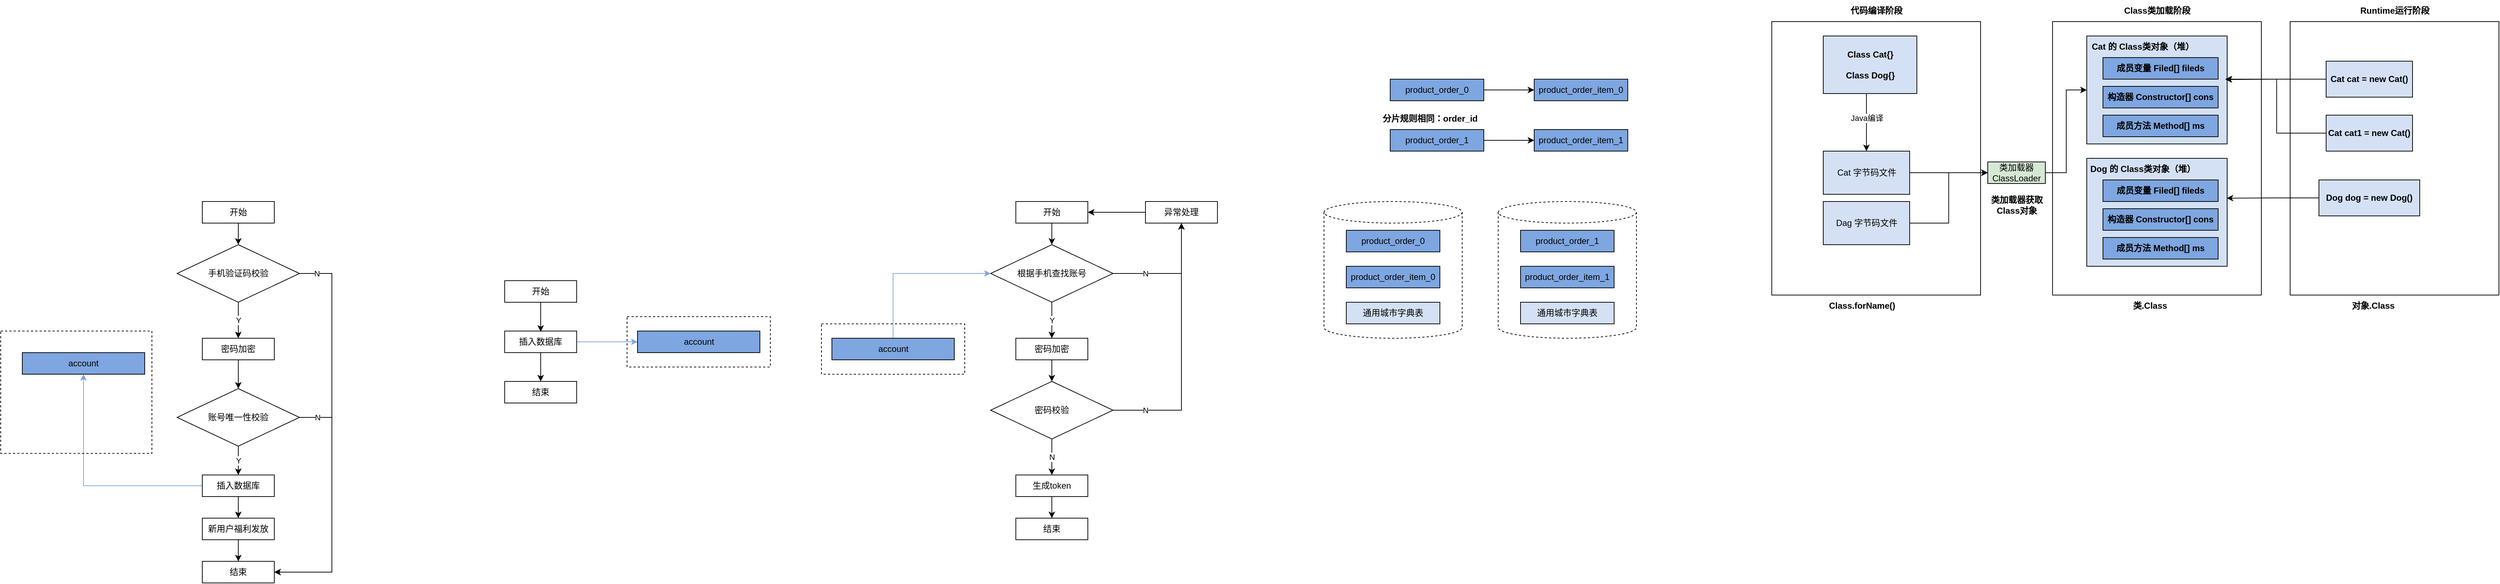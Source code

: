 <mxfile version="24.7.17">
  <diagram name="第 1 页" id="vO-5KL60WhVZvW-t5biG">
    <mxGraphModel dx="1235" dy="1783" grid="1" gridSize="10" guides="1" tooltips="1" connect="1" arrows="1" fold="1" page="1" pageScale="1" pageWidth="827" pageHeight="1169" math="0" shadow="0">
      <root>
        <mxCell id="0" />
        <mxCell id="1" parent="0" />
        <mxCell id="7dtAC1SlJE9wVKhIc8UQ-5" value="" style="edgeStyle=orthogonalEdgeStyle;rounded=0;orthogonalLoop=1;jettySize=auto;html=1;" parent="1" source="7dtAC1SlJE9wVKhIc8UQ-1" target="7dtAC1SlJE9wVKhIc8UQ-4" edge="1">
          <mxGeometry relative="1" as="geometry" />
        </mxCell>
        <mxCell id="7dtAC1SlJE9wVKhIc8UQ-1" value="开始" style="rounded=0;whiteSpace=wrap;html=1;fillColor=none;" parent="1" vertex="1">
          <mxGeometry x="310" y="160" width="100" height="30" as="geometry" />
        </mxCell>
        <mxCell id="7dtAC1SlJE9wVKhIc8UQ-7" value="Y" style="edgeStyle=orthogonalEdgeStyle;rounded=0;orthogonalLoop=1;jettySize=auto;html=1;" parent="1" source="7dtAC1SlJE9wVKhIc8UQ-4" target="7dtAC1SlJE9wVKhIc8UQ-6" edge="1">
          <mxGeometry relative="1" as="geometry" />
        </mxCell>
        <mxCell id="7dtAC1SlJE9wVKhIc8UQ-18" value="N" style="edgeStyle=orthogonalEdgeStyle;rounded=0;orthogonalLoop=1;jettySize=auto;html=1;entryX=1;entryY=0.5;entryDx=0;entryDy=0;" parent="1" source="7dtAC1SlJE9wVKhIc8UQ-4" target="7dtAC1SlJE9wVKhIc8UQ-16" edge="1">
          <mxGeometry x="-0.911" relative="1" as="geometry">
            <Array as="points">
              <mxPoint x="490" y="260" />
              <mxPoint x="490" y="675" />
            </Array>
            <mxPoint as="offset" />
          </mxGeometry>
        </mxCell>
        <mxCell id="7dtAC1SlJE9wVKhIc8UQ-4" value="手机验证码校验" style="rhombus;whiteSpace=wrap;html=1;fillColor=none;" parent="1" vertex="1">
          <mxGeometry x="275" y="220" width="170" height="80" as="geometry" />
        </mxCell>
        <mxCell id="7dtAC1SlJE9wVKhIc8UQ-9" value="" style="edgeStyle=orthogonalEdgeStyle;rounded=0;orthogonalLoop=1;jettySize=auto;html=1;" parent="1" source="7dtAC1SlJE9wVKhIc8UQ-6" target="7dtAC1SlJE9wVKhIc8UQ-8" edge="1">
          <mxGeometry relative="1" as="geometry" />
        </mxCell>
        <mxCell id="7dtAC1SlJE9wVKhIc8UQ-6" value="密码加密" style="rounded=0;whiteSpace=wrap;html=1;fillColor=none;" parent="1" vertex="1">
          <mxGeometry x="310" y="350" width="100" height="30" as="geometry" />
        </mxCell>
        <mxCell id="7dtAC1SlJE9wVKhIc8UQ-11" value="Y" style="edgeStyle=orthogonalEdgeStyle;rounded=0;orthogonalLoop=1;jettySize=auto;html=1;" parent="1" source="7dtAC1SlJE9wVKhIc8UQ-8" target="7dtAC1SlJE9wVKhIc8UQ-10" edge="1">
          <mxGeometry relative="1" as="geometry" />
        </mxCell>
        <mxCell id="7dtAC1SlJE9wVKhIc8UQ-19" value="N" style="edgeStyle=orthogonalEdgeStyle;rounded=0;orthogonalLoop=1;jettySize=auto;html=1;entryX=1;entryY=0.5;entryDx=0;entryDy=0;" parent="1" source="7dtAC1SlJE9wVKhIc8UQ-8" target="7dtAC1SlJE9wVKhIc8UQ-16" edge="1">
          <mxGeometry x="-0.853" relative="1" as="geometry">
            <Array as="points">
              <mxPoint x="490" y="460" />
              <mxPoint x="490" y="675" />
            </Array>
            <mxPoint as="offset" />
          </mxGeometry>
        </mxCell>
        <mxCell id="7dtAC1SlJE9wVKhIc8UQ-8" value="账号唯一性校验" style="rhombus;whiteSpace=wrap;html=1;fillColor=none;" parent="1" vertex="1">
          <mxGeometry x="275" y="420" width="170" height="80" as="geometry" />
        </mxCell>
        <mxCell id="7dtAC1SlJE9wVKhIc8UQ-15" value="" style="edgeStyle=orthogonalEdgeStyle;rounded=0;orthogonalLoop=1;jettySize=auto;html=1;" parent="1" source="7dtAC1SlJE9wVKhIc8UQ-10" target="7dtAC1SlJE9wVKhIc8UQ-14" edge="1">
          <mxGeometry relative="1" as="geometry" />
        </mxCell>
        <mxCell id="7dtAC1SlJE9wVKhIc8UQ-20" style="edgeStyle=orthogonalEdgeStyle;rounded=0;orthogonalLoop=1;jettySize=auto;html=1;strokeColor=#7EA6E0;" parent="1" source="7dtAC1SlJE9wVKhIc8UQ-10" target="7dtAC1SlJE9wVKhIc8UQ-13" edge="1">
          <mxGeometry relative="1" as="geometry" />
        </mxCell>
        <mxCell id="7dtAC1SlJE9wVKhIc8UQ-10" value="插入数据库" style="rounded=0;whiteSpace=wrap;html=1;fillColor=none;" parent="1" vertex="1">
          <mxGeometry x="310" y="540" width="100" height="30" as="geometry" />
        </mxCell>
        <mxCell id="7dtAC1SlJE9wVKhIc8UQ-12" value="" style="rounded=0;whiteSpace=wrap;html=1;fillColor=none;dashed=1;" parent="1" vertex="1">
          <mxGeometry x="30" y="340" width="210" height="170" as="geometry" />
        </mxCell>
        <mxCell id="7dtAC1SlJE9wVKhIc8UQ-13" value="account" style="rounded=0;whiteSpace=wrap;html=1;fillColor=#7EA6E0;" parent="1" vertex="1">
          <mxGeometry x="60" y="370" width="170" height="30" as="geometry" />
        </mxCell>
        <mxCell id="7dtAC1SlJE9wVKhIc8UQ-17" value="" style="edgeStyle=orthogonalEdgeStyle;rounded=0;orthogonalLoop=1;jettySize=auto;html=1;" parent="1" source="7dtAC1SlJE9wVKhIc8UQ-14" target="7dtAC1SlJE9wVKhIc8UQ-16" edge="1">
          <mxGeometry relative="1" as="geometry" />
        </mxCell>
        <mxCell id="7dtAC1SlJE9wVKhIc8UQ-14" value="新用户福利发放" style="rounded=0;whiteSpace=wrap;html=1;fillColor=none;" parent="1" vertex="1">
          <mxGeometry x="310" y="600" width="100" height="30" as="geometry" />
        </mxCell>
        <mxCell id="7dtAC1SlJE9wVKhIc8UQ-16" value="结束" style="rounded=0;whiteSpace=wrap;html=1;fillColor=none;" parent="1" vertex="1">
          <mxGeometry x="310" y="660" width="100" height="30" as="geometry" />
        </mxCell>
        <mxCell id="7dtAC1SlJE9wVKhIc8UQ-31" value="" style="edgeStyle=orthogonalEdgeStyle;rounded=0;orthogonalLoop=1;jettySize=auto;html=1;" parent="1" source="7dtAC1SlJE9wVKhIc8UQ-28" edge="1">
          <mxGeometry relative="1" as="geometry">
            <mxPoint x="780.0" y="341" as="targetPoint" />
          </mxGeometry>
        </mxCell>
        <mxCell id="7dtAC1SlJE9wVKhIc8UQ-28" value="开始" style="rounded=0;whiteSpace=wrap;html=1;fillColor=none;" parent="1" vertex="1">
          <mxGeometry x="730" y="270" width="100" height="30" as="geometry" />
        </mxCell>
        <mxCell id="7dtAC1SlJE9wVKhIc8UQ-36" style="edgeStyle=orthogonalEdgeStyle;rounded=0;orthogonalLoop=1;jettySize=auto;html=1;entryX=0;entryY=0.5;entryDx=0;entryDy=0;strokeColor=#7EA6E0;" parent="1" source="7dtAC1SlJE9wVKhIc8UQ-33" target="7dtAC1SlJE9wVKhIc8UQ-25" edge="1">
          <mxGeometry relative="1" as="geometry" />
        </mxCell>
        <mxCell id="7dtAC1SlJE9wVKhIc8UQ-43" value="" style="edgeStyle=orthogonalEdgeStyle;rounded=0;orthogonalLoop=1;jettySize=auto;html=1;" parent="1" source="7dtAC1SlJE9wVKhIc8UQ-33" target="7dtAC1SlJE9wVKhIc8UQ-40" edge="1">
          <mxGeometry relative="1" as="geometry" />
        </mxCell>
        <mxCell id="7dtAC1SlJE9wVKhIc8UQ-33" value="插入数据库" style="rounded=0;whiteSpace=wrap;html=1;fillColor=none;" parent="1" vertex="1">
          <mxGeometry x="730" y="340" width="100" height="30" as="geometry" />
        </mxCell>
        <mxCell id="7dtAC1SlJE9wVKhIc8UQ-40" value="结束" style="rounded=0;whiteSpace=wrap;html=1;fillColor=none;" parent="1" vertex="1">
          <mxGeometry x="730" y="410" width="100" height="30" as="geometry" />
        </mxCell>
        <mxCell id="7dtAC1SlJE9wVKhIc8UQ-24" value="" style="rounded=0;whiteSpace=wrap;html=1;fillColor=none;dashed=1;" parent="1" vertex="1">
          <mxGeometry x="900" y="320" width="199" height="70" as="geometry" />
        </mxCell>
        <mxCell id="7dtAC1SlJE9wVKhIc8UQ-25" value="account" style="rounded=0;whiteSpace=wrap;html=1;fillColor=#7EA6E0;" parent="1" vertex="1">
          <mxGeometry x="914.5" y="340" width="170" height="30" as="geometry" />
        </mxCell>
        <mxCell id="vSEwYygJi2QSESKw-jdO-1" value="" style="edgeStyle=orthogonalEdgeStyle;rounded=0;orthogonalLoop=1;jettySize=auto;html=1;" parent="1" source="vSEwYygJi2QSESKw-jdO-2" target="vSEwYygJi2QSESKw-jdO-5" edge="1">
          <mxGeometry relative="1" as="geometry" />
        </mxCell>
        <mxCell id="vSEwYygJi2QSESKw-jdO-2" value="开始" style="rounded=0;whiteSpace=wrap;html=1;fillColor=none;" parent="1" vertex="1">
          <mxGeometry x="1440" y="160" width="100" height="30" as="geometry" />
        </mxCell>
        <mxCell id="vSEwYygJi2QSESKw-jdO-3" value="Y" style="edgeStyle=orthogonalEdgeStyle;rounded=0;orthogonalLoop=1;jettySize=auto;html=1;" parent="1" source="vSEwYygJi2QSESKw-jdO-5" target="vSEwYygJi2QSESKw-jdO-7" edge="1">
          <mxGeometry relative="1" as="geometry" />
        </mxCell>
        <mxCell id="vSEwYygJi2QSESKw-jdO-30" value="N" style="edgeStyle=orthogonalEdgeStyle;rounded=0;orthogonalLoop=1;jettySize=auto;html=1;entryX=0.5;entryY=1;entryDx=0;entryDy=0;" parent="1" source="vSEwYygJi2QSESKw-jdO-5" target="vSEwYygJi2QSESKw-jdO-29" edge="1">
          <mxGeometry x="-0.455" relative="1" as="geometry">
            <mxPoint as="offset" />
          </mxGeometry>
        </mxCell>
        <mxCell id="vSEwYygJi2QSESKw-jdO-5" value="根据手机查找账号" style="rhombus;whiteSpace=wrap;html=1;fillColor=none;" parent="1" vertex="1">
          <mxGeometry x="1405" y="220" width="170" height="80" as="geometry" />
        </mxCell>
        <mxCell id="vSEwYygJi2QSESKw-jdO-25" value="" style="edgeStyle=orthogonalEdgeStyle;rounded=0;orthogonalLoop=1;jettySize=auto;html=1;" parent="1" source="vSEwYygJi2QSESKw-jdO-7" target="vSEwYygJi2QSESKw-jdO-24" edge="1">
          <mxGeometry relative="1" as="geometry" />
        </mxCell>
        <mxCell id="vSEwYygJi2QSESKw-jdO-7" value="密码加密" style="rounded=0;whiteSpace=wrap;html=1;fillColor=none;" parent="1" vertex="1">
          <mxGeometry x="1440" y="350" width="100" height="30" as="geometry" />
        </mxCell>
        <mxCell id="vSEwYygJi2QSESKw-jdO-18" value="结束" style="rounded=0;whiteSpace=wrap;html=1;fillColor=none;" parent="1" vertex="1">
          <mxGeometry x="1440" y="600" width="100" height="30" as="geometry" />
        </mxCell>
        <mxCell id="vSEwYygJi2QSESKw-jdO-19" value="" style="rounded=0;whiteSpace=wrap;html=1;fillColor=none;dashed=1;" parent="1" vertex="1">
          <mxGeometry x="1170" y="330" width="199" height="70" as="geometry" />
        </mxCell>
        <mxCell id="vSEwYygJi2QSESKw-jdO-21" style="edgeStyle=orthogonalEdgeStyle;rounded=0;orthogonalLoop=1;jettySize=auto;html=1;entryX=0;entryY=0.5;entryDx=0;entryDy=0;strokeColor=#7EA6E0;" parent="1" source="vSEwYygJi2QSESKw-jdO-20" target="vSEwYygJi2QSESKw-jdO-5" edge="1">
          <mxGeometry relative="1" as="geometry">
            <Array as="points">
              <mxPoint x="1270" y="260" />
            </Array>
          </mxGeometry>
        </mxCell>
        <mxCell id="vSEwYygJi2QSESKw-jdO-20" value="account" style="rounded=0;whiteSpace=wrap;html=1;fillColor=#7EA6E0;" parent="1" vertex="1">
          <mxGeometry x="1184.5" y="350" width="170" height="30" as="geometry" />
        </mxCell>
        <mxCell id="vSEwYygJi2QSESKw-jdO-27" value="" style="edgeStyle=orthogonalEdgeStyle;rounded=0;orthogonalLoop=1;jettySize=auto;html=1;" parent="1" source="vSEwYygJi2QSESKw-jdO-23" target="vSEwYygJi2QSESKw-jdO-18" edge="1">
          <mxGeometry relative="1" as="geometry" />
        </mxCell>
        <mxCell id="vSEwYygJi2QSESKw-jdO-23" value="生成token" style="rounded=0;whiteSpace=wrap;html=1;fillColor=none;" parent="1" vertex="1">
          <mxGeometry x="1440" y="540" width="100" height="30" as="geometry" />
        </mxCell>
        <mxCell id="vSEwYygJi2QSESKw-jdO-26" value="N" style="edgeStyle=orthogonalEdgeStyle;rounded=0;orthogonalLoop=1;jettySize=auto;html=1;" parent="1" source="vSEwYygJi2QSESKw-jdO-24" target="vSEwYygJi2QSESKw-jdO-23" edge="1">
          <mxGeometry relative="1" as="geometry" />
        </mxCell>
        <mxCell id="vSEwYygJi2QSESKw-jdO-33" value="N" style="edgeStyle=orthogonalEdgeStyle;rounded=0;orthogonalLoop=1;jettySize=auto;html=1;entryX=0.5;entryY=1;entryDx=0;entryDy=0;" parent="1" source="vSEwYygJi2QSESKw-jdO-24" target="vSEwYygJi2QSESKw-jdO-29" edge="1">
          <mxGeometry x="-0.747" relative="1" as="geometry">
            <mxPoint as="offset" />
          </mxGeometry>
        </mxCell>
        <mxCell id="vSEwYygJi2QSESKw-jdO-24" value="密码校验" style="rhombus;whiteSpace=wrap;html=1;fillColor=none;" parent="1" vertex="1">
          <mxGeometry x="1405" y="410" width="170" height="80" as="geometry" />
        </mxCell>
        <mxCell id="vSEwYygJi2QSESKw-jdO-31" style="edgeStyle=orthogonalEdgeStyle;rounded=0;orthogonalLoop=1;jettySize=auto;html=1;" parent="1" source="vSEwYygJi2QSESKw-jdO-29" target="vSEwYygJi2QSESKw-jdO-2" edge="1">
          <mxGeometry relative="1" as="geometry" />
        </mxCell>
        <mxCell id="vSEwYygJi2QSESKw-jdO-29" value="异常处理" style="rounded=0;whiteSpace=wrap;html=1;fillColor=none;" parent="1" vertex="1">
          <mxGeometry x="1620" y="160" width="100" height="30" as="geometry" />
        </mxCell>
        <mxCell id="hxnyZ7wzCu-Sgj7sRI47-22" style="edgeStyle=none;rounded=0;orthogonalLoop=1;jettySize=auto;html=1;" parent="1" source="hxnyZ7wzCu-Sgj7sRI47-5" target="hxnyZ7wzCu-Sgj7sRI47-10" edge="1">
          <mxGeometry relative="1" as="geometry" />
        </mxCell>
        <mxCell id="hxnyZ7wzCu-Sgj7sRI47-5" value="product_order_0" style="rounded=0;whiteSpace=wrap;html=1;fillColor=#7EA6E0;" parent="1" vertex="1">
          <mxGeometry x="1960" y="-10" width="130" height="30" as="geometry" />
        </mxCell>
        <mxCell id="hxnyZ7wzCu-Sgj7sRI47-10" value="product_order_item_0" style="rounded=0;whiteSpace=wrap;html=1;fillColor=#7EA6E0;" parent="1" vertex="1">
          <mxGeometry x="2160" y="-10" width="130" height="30" as="geometry" />
        </mxCell>
        <mxCell id="hxnyZ7wzCu-Sgj7sRI47-23" style="edgeStyle=none;rounded=0;orthogonalLoop=1;jettySize=auto;html=1;entryX=0;entryY=0.5;entryDx=0;entryDy=0;" parent="1" source="hxnyZ7wzCu-Sgj7sRI47-11" target="hxnyZ7wzCu-Sgj7sRI47-13" edge="1">
          <mxGeometry relative="1" as="geometry" />
        </mxCell>
        <mxCell id="hxnyZ7wzCu-Sgj7sRI47-11" value="product_order_1" style="rounded=0;whiteSpace=wrap;html=1;fillColor=#7EA6E0;" parent="1" vertex="1">
          <mxGeometry x="1960" y="60" width="130" height="30" as="geometry" />
        </mxCell>
        <mxCell id="hxnyZ7wzCu-Sgj7sRI47-13" value="product_order_item_1" style="rounded=0;whiteSpace=wrap;html=1;fillColor=#7EA6E0;" parent="1" vertex="1">
          <mxGeometry x="2160" y="60" width="130" height="30" as="geometry" />
        </mxCell>
        <mxCell id="hxnyZ7wzCu-Sgj7sRI47-19" value="分片规则相同：order_id" style="text;html=1;align=center;verticalAlign=middle;resizable=0;points=[];autosize=1;strokeColor=none;fillColor=none;fontStyle=1" parent="1" vertex="1">
          <mxGeometry x="1940" y="30" width="150" height="30" as="geometry" />
        </mxCell>
        <mxCell id="hxnyZ7wzCu-Sgj7sRI47-1" value="" style="shape=cylinder3;whiteSpace=wrap;html=1;boundedLbl=1;backgroundOutline=1;size=15;fillColor=none;dashed=1;" parent="1" vertex="1">
          <mxGeometry x="1868" y="160" width="192" height="190" as="geometry" />
        </mxCell>
        <mxCell id="hxnyZ7wzCu-Sgj7sRI47-2" value="product_order_0" style="rounded=0;whiteSpace=wrap;html=1;fillColor=#7EA6E0;" parent="1" vertex="1">
          <mxGeometry x="1899" y="200" width="130" height="30" as="geometry" />
        </mxCell>
        <mxCell id="hxnyZ7wzCu-Sgj7sRI47-3" value="product_order_item_0" style="rounded=0;whiteSpace=wrap;html=1;fillColor=#7EA6E0;" parent="1" vertex="1">
          <mxGeometry x="1899" y="250" width="130" height="30" as="geometry" />
        </mxCell>
        <mxCell id="hxnyZ7wzCu-Sgj7sRI47-24" value="通用城市字典表" style="rounded=0;whiteSpace=wrap;html=1;fillColor=#D4E1F5;" parent="1" vertex="1">
          <mxGeometry x="1899" y="300" width="130" height="30" as="geometry" />
        </mxCell>
        <mxCell id="hxnyZ7wzCu-Sgj7sRI47-25" value="" style="shape=cylinder3;whiteSpace=wrap;html=1;boundedLbl=1;backgroundOutline=1;size=15;fillColor=none;dashed=1;" parent="1" vertex="1">
          <mxGeometry x="2110" y="160" width="192" height="190" as="geometry" />
        </mxCell>
        <mxCell id="hxnyZ7wzCu-Sgj7sRI47-26" value="product_order_1" style="rounded=0;whiteSpace=wrap;html=1;fillColor=#7EA6E0;" parent="1" vertex="1">
          <mxGeometry x="2141" y="200" width="130" height="30" as="geometry" />
        </mxCell>
        <mxCell id="hxnyZ7wzCu-Sgj7sRI47-27" value="product_order_item_1" style="rounded=0;whiteSpace=wrap;html=1;fillColor=#7EA6E0;" parent="1" vertex="1">
          <mxGeometry x="2141" y="250" width="130" height="30" as="geometry" />
        </mxCell>
        <mxCell id="hxnyZ7wzCu-Sgj7sRI47-28" value="通用城市字典表" style="rounded=0;whiteSpace=wrap;html=1;fillColor=#D4E1F5;" parent="1" vertex="1">
          <mxGeometry x="2141" y="300" width="130" height="30" as="geometry" />
        </mxCell>
        <mxCell id="hxnyZ7wzCu-Sgj7sRI47-37" value="" style="group;align=center;" parent="1" vertex="1" connectable="0">
          <mxGeometry x="2490" y="-120" width="290" height="410" as="geometry" />
        </mxCell>
        <mxCell id="hxnyZ7wzCu-Sgj7sRI47-29" value="" style="rounded=0;whiteSpace=wrap;html=1;fillColor=none;" parent="hxnyZ7wzCu-Sgj7sRI47-37" vertex="1">
          <mxGeometry y="30" width="290" height="380" as="geometry" />
        </mxCell>
        <mxCell id="hxnyZ7wzCu-Sgj7sRI47-30" value="代码编译阶段" style="text;html=1;align=center;verticalAlign=middle;resizable=0;points=[];autosize=1;strokeColor=none;fillColor=none;fontStyle=1" parent="hxnyZ7wzCu-Sgj7sRI47-37" vertex="1">
          <mxGeometry x="95" width="100" height="30" as="geometry" />
        </mxCell>
        <mxCell id="hxnyZ7wzCu-Sgj7sRI47-46" style="edgeStyle=elbowEdgeStyle;rounded=0;orthogonalLoop=1;jettySize=auto;html=1;entryX=0.5;entryY=0;entryDx=0;entryDy=0;" parent="hxnyZ7wzCu-Sgj7sRI47-37" source="hxnyZ7wzCu-Sgj7sRI47-40" target="oDU6o3JR0RXQvtxgKEKO-12" edge="1">
          <mxGeometry relative="1" as="geometry">
            <mxPoint x="132" y="200" as="targetPoint" />
          </mxGeometry>
        </mxCell>
        <mxCell id="hxnyZ7wzCu-Sgj7sRI47-47" value="Java编译" style="edgeLabel;html=1;align=center;verticalAlign=middle;resizable=0;points=[];" parent="hxnyZ7wzCu-Sgj7sRI47-46" vertex="1" connectable="0">
          <mxGeometry x="-0.161" relative="1" as="geometry">
            <mxPoint as="offset" />
          </mxGeometry>
        </mxCell>
        <mxCell id="hxnyZ7wzCu-Sgj7sRI47-40" value="&lt;b&gt;Class Cat{}&lt;/b&gt;&lt;div&gt;&lt;b&gt;&lt;br&gt;&lt;/b&gt;&lt;/div&gt;&lt;div&gt;&lt;b&gt;Class Dog{}&lt;/b&gt;&lt;/div&gt;" style="rounded=0;whiteSpace=wrap;html=1;align=center;fillColor=#D4E1F5;" parent="hxnyZ7wzCu-Sgj7sRI47-37" vertex="1">
          <mxGeometry x="71.52" y="50" width="130" height="80" as="geometry" />
        </mxCell>
        <mxCell id="oDU6o3JR0RXQvtxgKEKO-2" value="Dag 字节码文件" style="rounded=0;whiteSpace=wrap;html=1;align=center;fillColor=#D4E1F5;" vertex="1" parent="hxnyZ7wzCu-Sgj7sRI47-37">
          <mxGeometry x="71.52" y="280" width="120" height="60" as="geometry" />
        </mxCell>
        <mxCell id="oDU6o3JR0RXQvtxgKEKO-12" value="Cat 字节码文件" style="rounded=0;whiteSpace=wrap;html=1;align=center;fillColor=#D4E1F5;" vertex="1" parent="hxnyZ7wzCu-Sgj7sRI47-37">
          <mxGeometry x="71.52" y="210" width="120" height="60" as="geometry" />
        </mxCell>
        <mxCell id="hxnyZ7wzCu-Sgj7sRI47-38" value="" style="group" parent="1" vertex="1" connectable="0">
          <mxGeometry x="2880" y="-120" width="290" height="410" as="geometry" />
        </mxCell>
        <mxCell id="hxnyZ7wzCu-Sgj7sRI47-31" value="" style="rounded=0;whiteSpace=wrap;html=1;fillColor=none;" parent="hxnyZ7wzCu-Sgj7sRI47-38" vertex="1">
          <mxGeometry y="30" width="290" height="380" as="geometry" />
        </mxCell>
        <mxCell id="hxnyZ7wzCu-Sgj7sRI47-32" value="Class类加载阶段" style="text;html=1;align=center;verticalAlign=middle;resizable=0;points=[];autosize=1;strokeColor=none;fillColor=none;fontStyle=1" parent="hxnyZ7wzCu-Sgj7sRI47-38" vertex="1">
          <mxGeometry x="90" width="110" height="30" as="geometry" />
        </mxCell>
        <mxCell id="hxnyZ7wzCu-Sgj7sRI47-60" value="" style="rounded=0;whiteSpace=wrap;html=1;align=left;fillColor=#D4E1F5;" parent="hxnyZ7wzCu-Sgj7sRI47-38" vertex="1">
          <mxGeometry x="47.5" y="50" width="195" height="150" as="geometry" />
        </mxCell>
        <mxCell id="hxnyZ7wzCu-Sgj7sRI47-61" value="&lt;b&gt;Cat 的 Class类对象（堆）&lt;/b&gt;" style="text;html=1;align=center;verticalAlign=middle;resizable=0;points=[];autosize=1;strokeColor=none;fillColor=none;" parent="hxnyZ7wzCu-Sgj7sRI47-38" vertex="1">
          <mxGeometry x="40" y="50" width="170" height="30" as="geometry" />
        </mxCell>
        <mxCell id="hxnyZ7wzCu-Sgj7sRI47-62" value="&lt;b&gt;成员变量 Filed[] fileds&lt;/b&gt;" style="rounded=0;whiteSpace=wrap;html=1;fillColor=#7EA6E0;" parent="hxnyZ7wzCu-Sgj7sRI47-38" vertex="1">
          <mxGeometry x="70" y="80" width="160" height="30" as="geometry" />
        </mxCell>
        <mxCell id="hxnyZ7wzCu-Sgj7sRI47-63" value="&lt;b&gt;构造器 Constructor[] cons&lt;/b&gt;" style="rounded=0;whiteSpace=wrap;html=1;fillColor=#7EA6E0;" parent="hxnyZ7wzCu-Sgj7sRI47-38" vertex="1">
          <mxGeometry x="70" y="120" width="160" height="30" as="geometry" />
        </mxCell>
        <mxCell id="hxnyZ7wzCu-Sgj7sRI47-64" value="&lt;b&gt;成员方法 Method[] ms&lt;/b&gt;" style="rounded=0;whiteSpace=wrap;html=1;fillColor=#7EA6E0;" parent="hxnyZ7wzCu-Sgj7sRI47-38" vertex="1">
          <mxGeometry x="70" y="160" width="160" height="30" as="geometry" />
        </mxCell>
        <mxCell id="oDU6o3JR0RXQvtxgKEKO-18" value="" style="rounded=0;whiteSpace=wrap;html=1;align=left;fillColor=#D4E1F5;" vertex="1" parent="hxnyZ7wzCu-Sgj7sRI47-38">
          <mxGeometry x="47.5" y="220" width="195" height="150" as="geometry" />
        </mxCell>
        <mxCell id="oDU6o3JR0RXQvtxgKEKO-19" value="&lt;b&gt;Dog 的 Class类对象（堆）&lt;/b&gt;" style="text;html=1;align=center;verticalAlign=middle;resizable=0;points=[];autosize=1;strokeColor=none;fillColor=none;" vertex="1" parent="hxnyZ7wzCu-Sgj7sRI47-38">
          <mxGeometry x="40" y="220" width="170" height="30" as="geometry" />
        </mxCell>
        <mxCell id="oDU6o3JR0RXQvtxgKEKO-20" value="&lt;b&gt;成员变量 Filed[] fileds&lt;/b&gt;" style="rounded=0;whiteSpace=wrap;html=1;fillColor=#7EA6E0;" vertex="1" parent="hxnyZ7wzCu-Sgj7sRI47-38">
          <mxGeometry x="70" y="250" width="160" height="30" as="geometry" />
        </mxCell>
        <mxCell id="oDU6o3JR0RXQvtxgKEKO-21" value="&lt;b&gt;构造器 Constructor[] cons&lt;/b&gt;" style="rounded=0;whiteSpace=wrap;html=1;fillColor=#7EA6E0;" vertex="1" parent="hxnyZ7wzCu-Sgj7sRI47-38">
          <mxGeometry x="70" y="290" width="160" height="30" as="geometry" />
        </mxCell>
        <mxCell id="oDU6o3JR0RXQvtxgKEKO-22" value="&lt;b&gt;成员方法 Method[] ms&lt;/b&gt;" style="rounded=0;whiteSpace=wrap;html=1;fillColor=#7EA6E0;" vertex="1" parent="hxnyZ7wzCu-Sgj7sRI47-38">
          <mxGeometry x="70" y="330" width="160" height="30" as="geometry" />
        </mxCell>
        <mxCell id="hxnyZ7wzCu-Sgj7sRI47-39" value="" style="group" parent="1" vertex="1" connectable="0">
          <mxGeometry x="3210" y="-120" width="290" height="410" as="geometry" />
        </mxCell>
        <mxCell id="hxnyZ7wzCu-Sgj7sRI47-33" value="" style="rounded=0;whiteSpace=wrap;html=1;fillColor=none;" parent="hxnyZ7wzCu-Sgj7sRI47-39" vertex="1">
          <mxGeometry y="30" width="290" height="380" as="geometry" />
        </mxCell>
        <mxCell id="hxnyZ7wzCu-Sgj7sRI47-34" value="Runtime运行阶段" style="text;html=1;align=center;verticalAlign=middle;resizable=0;points=[];autosize=1;strokeColor=none;fillColor=none;fontStyle=1" parent="hxnyZ7wzCu-Sgj7sRI47-39" vertex="1">
          <mxGeometry x="85" width="120" height="30" as="geometry" />
        </mxCell>
        <mxCell id="hxnyZ7wzCu-Sgj7sRI47-78" value="&lt;div&gt;&lt;b&gt;Cat cat = new Cat()&lt;/b&gt;&lt;/div&gt;" style="rounded=0;whiteSpace=wrap;html=1;align=center;fillColor=#D4E1F5;" parent="hxnyZ7wzCu-Sgj7sRI47-39" vertex="1">
          <mxGeometry x="50" y="85" width="120" height="50" as="geometry" />
        </mxCell>
        <mxCell id="hxnyZ7wzCu-Sgj7sRI47-79" value="&lt;b&gt;&lt;br&gt;&lt;/b&gt;" style="text;html=1;align=center;verticalAlign=middle;resizable=0;points=[];autosize=1;strokeColor=none;fillColor=none;" parent="hxnyZ7wzCu-Sgj7sRI47-39" vertex="1">
          <mxGeometry x="90" y="95" width="20" height="30" as="geometry" />
        </mxCell>
        <mxCell id="oDU6o3JR0RXQvtxgKEKO-15" value="&lt;div&gt;&lt;b&gt;Cat cat1 = new Cat()&lt;/b&gt;&lt;/div&gt;" style="rounded=0;whiteSpace=wrap;html=1;align=center;fillColor=#D4E1F5;" vertex="1" parent="hxnyZ7wzCu-Sgj7sRI47-39">
          <mxGeometry x="50" y="160" width="120" height="50" as="geometry" />
        </mxCell>
        <mxCell id="oDU6o3JR0RXQvtxgKEKO-29" value="&lt;div&gt;&lt;b&gt;Dog dog = new Dog()&lt;/b&gt;&lt;/div&gt;" style="rounded=0;whiteSpace=wrap;html=1;align=center;fillColor=#D4E1F5;" vertex="1" parent="hxnyZ7wzCu-Sgj7sRI47-39">
          <mxGeometry x="40" y="250" width="140" height="50" as="geometry" />
        </mxCell>
        <mxCell id="hxnyZ7wzCu-Sgj7sRI47-77" style="edgeStyle=elbowEdgeStyle;rounded=0;orthogonalLoop=1;jettySize=auto;html=1;entryX=0;entryY=0.5;entryDx=0;entryDy=0;" parent="1" source="hxnyZ7wzCu-Sgj7sRI47-74" target="hxnyZ7wzCu-Sgj7sRI47-60" edge="1">
          <mxGeometry relative="1" as="geometry" />
        </mxCell>
        <mxCell id="hxnyZ7wzCu-Sgj7sRI47-74" value="类加载器&lt;br&gt;ClassLoader" style="rounded=0;whiteSpace=wrap;html=1;fillColor=#D5E8D4;" parent="1" vertex="1">
          <mxGeometry x="2790" y="105" width="80" height="30" as="geometry" />
        </mxCell>
        <mxCell id="oDU6o3JR0RXQvtxgKEKO-1" style="edgeStyle=orthogonalEdgeStyle;rounded=0;orthogonalLoop=1;jettySize=auto;html=1;entryX=0.989;entryY=0.404;entryDx=0;entryDy=0;entryPerimeter=0;" edge="1" parent="1" source="hxnyZ7wzCu-Sgj7sRI47-78" target="hxnyZ7wzCu-Sgj7sRI47-60">
          <mxGeometry relative="1" as="geometry" />
        </mxCell>
        <mxCell id="oDU6o3JR0RXQvtxgKEKO-4" style="edgeStyle=orthogonalEdgeStyle;rounded=0;orthogonalLoop=1;jettySize=auto;html=1;entryX=0;entryY=0.5;entryDx=0;entryDy=0;" edge="1" parent="1" source="oDU6o3JR0RXQvtxgKEKO-2" target="hxnyZ7wzCu-Sgj7sRI47-74">
          <mxGeometry relative="1" as="geometry" />
        </mxCell>
        <mxCell id="oDU6o3JR0RXQvtxgKEKO-13" style="edgeStyle=orthogonalEdgeStyle;rounded=0;orthogonalLoop=1;jettySize=auto;html=1;entryX=0;entryY=0.5;entryDx=0;entryDy=0;" edge="1" parent="1" source="oDU6o3JR0RXQvtxgKEKO-12" target="hxnyZ7wzCu-Sgj7sRI47-74">
          <mxGeometry relative="1" as="geometry" />
        </mxCell>
        <mxCell id="oDU6o3JR0RXQvtxgKEKO-16" style="edgeStyle=orthogonalEdgeStyle;rounded=0;orthogonalLoop=1;jettySize=auto;html=1;entryX=0.987;entryY=0.4;entryDx=0;entryDy=0;entryPerimeter=0;" edge="1" parent="1" source="oDU6o3JR0RXQvtxgKEKO-15" target="hxnyZ7wzCu-Sgj7sRI47-60">
          <mxGeometry relative="1" as="geometry" />
        </mxCell>
        <mxCell id="oDU6o3JR0RXQvtxgKEKO-30" style="edgeStyle=orthogonalEdgeStyle;rounded=0;orthogonalLoop=1;jettySize=auto;html=1;entryX=0.997;entryY=0.369;entryDx=0;entryDy=0;entryPerimeter=0;" edge="1" parent="1" source="oDU6o3JR0RXQvtxgKEKO-29" target="oDU6o3JR0RXQvtxgKEKO-18">
          <mxGeometry relative="1" as="geometry" />
        </mxCell>
        <mxCell id="oDU6o3JR0RXQvtxgKEKO-31" value="Class.forName()" style="text;html=1;align=center;verticalAlign=middle;resizable=0;points=[];autosize=1;strokeColor=none;fillColor=none;fontStyle=1" vertex="1" parent="1">
          <mxGeometry x="2560" y="290" width="110" height="30" as="geometry" />
        </mxCell>
        <mxCell id="oDU6o3JR0RXQvtxgKEKO-32" value="类.Class" style="text;html=1;align=center;verticalAlign=middle;resizable=0;points=[];autosize=1;strokeColor=none;fillColor=none;fontStyle=1" vertex="1" parent="1">
          <mxGeometry x="2980" y="290" width="70" height="30" as="geometry" />
        </mxCell>
        <mxCell id="oDU6o3JR0RXQvtxgKEKO-33" value="对象.Class" style="text;html=1;align=center;verticalAlign=middle;resizable=0;points=[];autosize=1;strokeColor=none;fillColor=none;fontStyle=1" vertex="1" parent="1">
          <mxGeometry x="3285" y="290" width="80" height="30" as="geometry" />
        </mxCell>
        <mxCell id="oDU6o3JR0RXQvtxgKEKO-34" value="类加载器获取&lt;br&gt;Class对象" style="text;html=1;align=center;verticalAlign=middle;resizable=0;points=[];autosize=1;strokeColor=none;fillColor=none;fontStyle=1" vertex="1" parent="1">
          <mxGeometry x="2780" y="145" width="100" height="40" as="geometry" />
        </mxCell>
      </root>
    </mxGraphModel>
  </diagram>
</mxfile>
